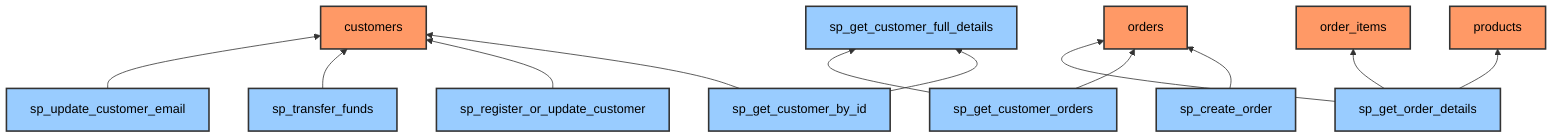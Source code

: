 graph BT
    %% Node styles
    classDef table fill:#f96,stroke:#333,stroke-width:2px,color:#000;
    classDef stored_proc fill:#9cf,stroke:#333,stroke-width:2px ,color:#000;
    sp_get_customer_by_id --> customers
    sp_register_or_update_customer --> customers
    sp_transfer_funds --> customers
    sp_update_customer_email --> customers
    sp_create_order --> orders
    sp_get_customer_orders --> orders
    sp_get_order_details --> orders
    sp_get_customer_by_id --> sp_get_customer_full_details
    sp_get_customer_orders --> sp_get_customer_full_details
    sp_get_order_details --> order_items
    sp_get_order_details --> products
    class products,orders,order_items,customers table;
    class sp_update_customer_email,sp_register_or_update_customer,sp_transfer_funds,sp_get_customer_by_id,sp_get_customer_orders,sp_get_order_details,sp_create_order,sp_get_customer_full_details stored_proc;